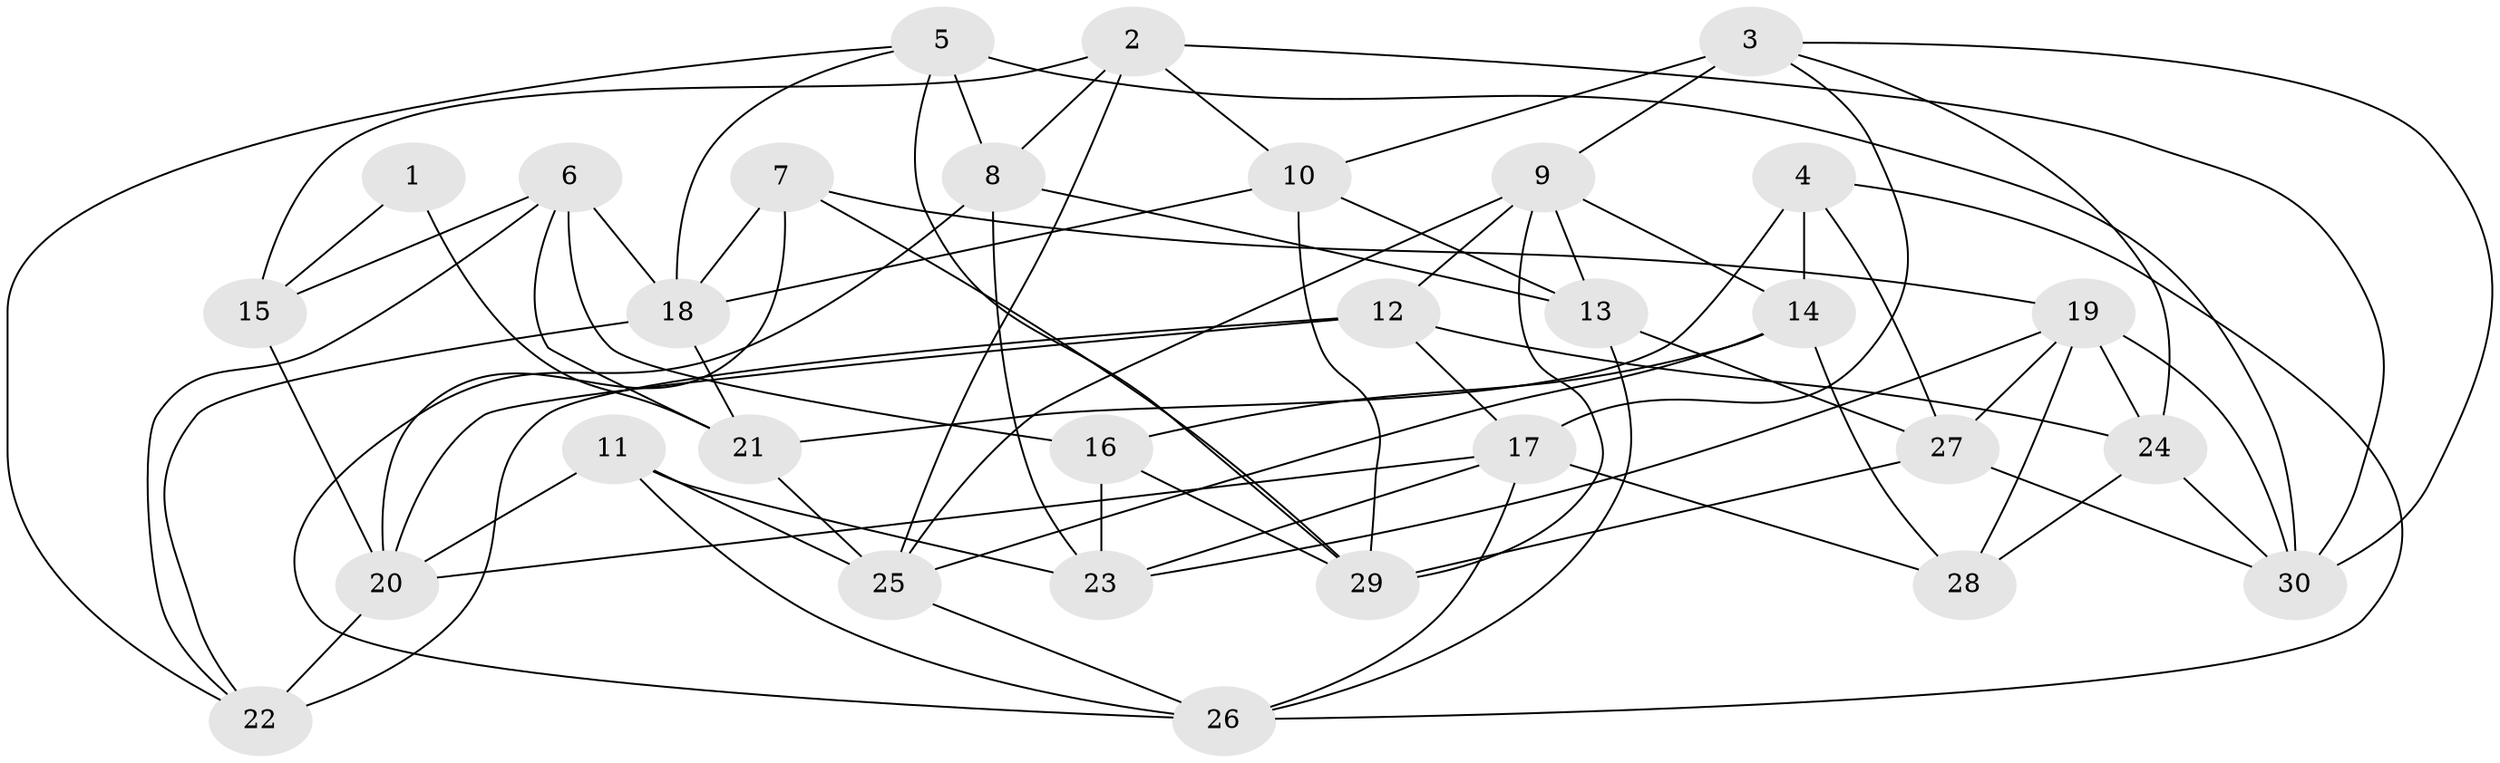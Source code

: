 // original degree distribution, {4: 1.0}
// Generated by graph-tools (version 1.1) at 2025/03/03/09/25 03:03:03]
// undirected, 30 vertices, 75 edges
graph export_dot {
graph [start="1"]
  node [color=gray90,style=filled];
  1;
  2;
  3;
  4;
  5;
  6;
  7;
  8;
  9;
  10;
  11;
  12;
  13;
  14;
  15;
  16;
  17;
  18;
  19;
  20;
  21;
  22;
  23;
  24;
  25;
  26;
  27;
  28;
  29;
  30;
  1 -- 15 [weight=2.0];
  1 -- 21 [weight=2.0];
  2 -- 8 [weight=1.0];
  2 -- 10 [weight=1.0];
  2 -- 15 [weight=2.0];
  2 -- 25 [weight=1.0];
  2 -- 30 [weight=1.0];
  3 -- 9 [weight=1.0];
  3 -- 10 [weight=2.0];
  3 -- 17 [weight=1.0];
  3 -- 24 [weight=1.0];
  3 -- 30 [weight=1.0];
  4 -- 14 [weight=1.0];
  4 -- 21 [weight=1.0];
  4 -- 26 [weight=1.0];
  4 -- 27 [weight=1.0];
  5 -- 8 [weight=2.0];
  5 -- 18 [weight=1.0];
  5 -- 22 [weight=1.0];
  5 -- 29 [weight=1.0];
  5 -- 30 [weight=1.0];
  6 -- 15 [weight=1.0];
  6 -- 16 [weight=2.0];
  6 -- 18 [weight=1.0];
  6 -- 21 [weight=1.0];
  6 -- 22 [weight=1.0];
  7 -- 18 [weight=1.0];
  7 -- 19 [weight=1.0];
  7 -- 20 [weight=1.0];
  7 -- 29 [weight=1.0];
  8 -- 13 [weight=1.0];
  8 -- 23 [weight=1.0];
  8 -- 26 [weight=1.0];
  9 -- 12 [weight=1.0];
  9 -- 13 [weight=1.0];
  9 -- 14 [weight=1.0];
  9 -- 25 [weight=1.0];
  9 -- 29 [weight=1.0];
  10 -- 13 [weight=1.0];
  10 -- 18 [weight=1.0];
  10 -- 29 [weight=1.0];
  11 -- 20 [weight=1.0];
  11 -- 23 [weight=1.0];
  11 -- 25 [weight=1.0];
  11 -- 26 [weight=1.0];
  12 -- 17 [weight=1.0];
  12 -- 20 [weight=1.0];
  12 -- 22 [weight=2.0];
  12 -- 24 [weight=1.0];
  13 -- 26 [weight=1.0];
  13 -- 27 [weight=2.0];
  14 -- 16 [weight=1.0];
  14 -- 25 [weight=1.0];
  14 -- 28 [weight=2.0];
  15 -- 20 [weight=1.0];
  16 -- 23 [weight=2.0];
  16 -- 29 [weight=1.0];
  17 -- 20 [weight=1.0];
  17 -- 23 [weight=1.0];
  17 -- 26 [weight=1.0];
  17 -- 28 [weight=1.0];
  18 -- 21 [weight=1.0];
  18 -- 22 [weight=1.0];
  19 -- 23 [weight=1.0];
  19 -- 24 [weight=1.0];
  19 -- 27 [weight=1.0];
  19 -- 28 [weight=1.0];
  19 -- 30 [weight=1.0];
  20 -- 22 [weight=1.0];
  21 -- 25 [weight=1.0];
  24 -- 28 [weight=2.0];
  24 -- 30 [weight=1.0];
  25 -- 26 [weight=1.0];
  27 -- 29 [weight=1.0];
  27 -- 30 [weight=1.0];
}

